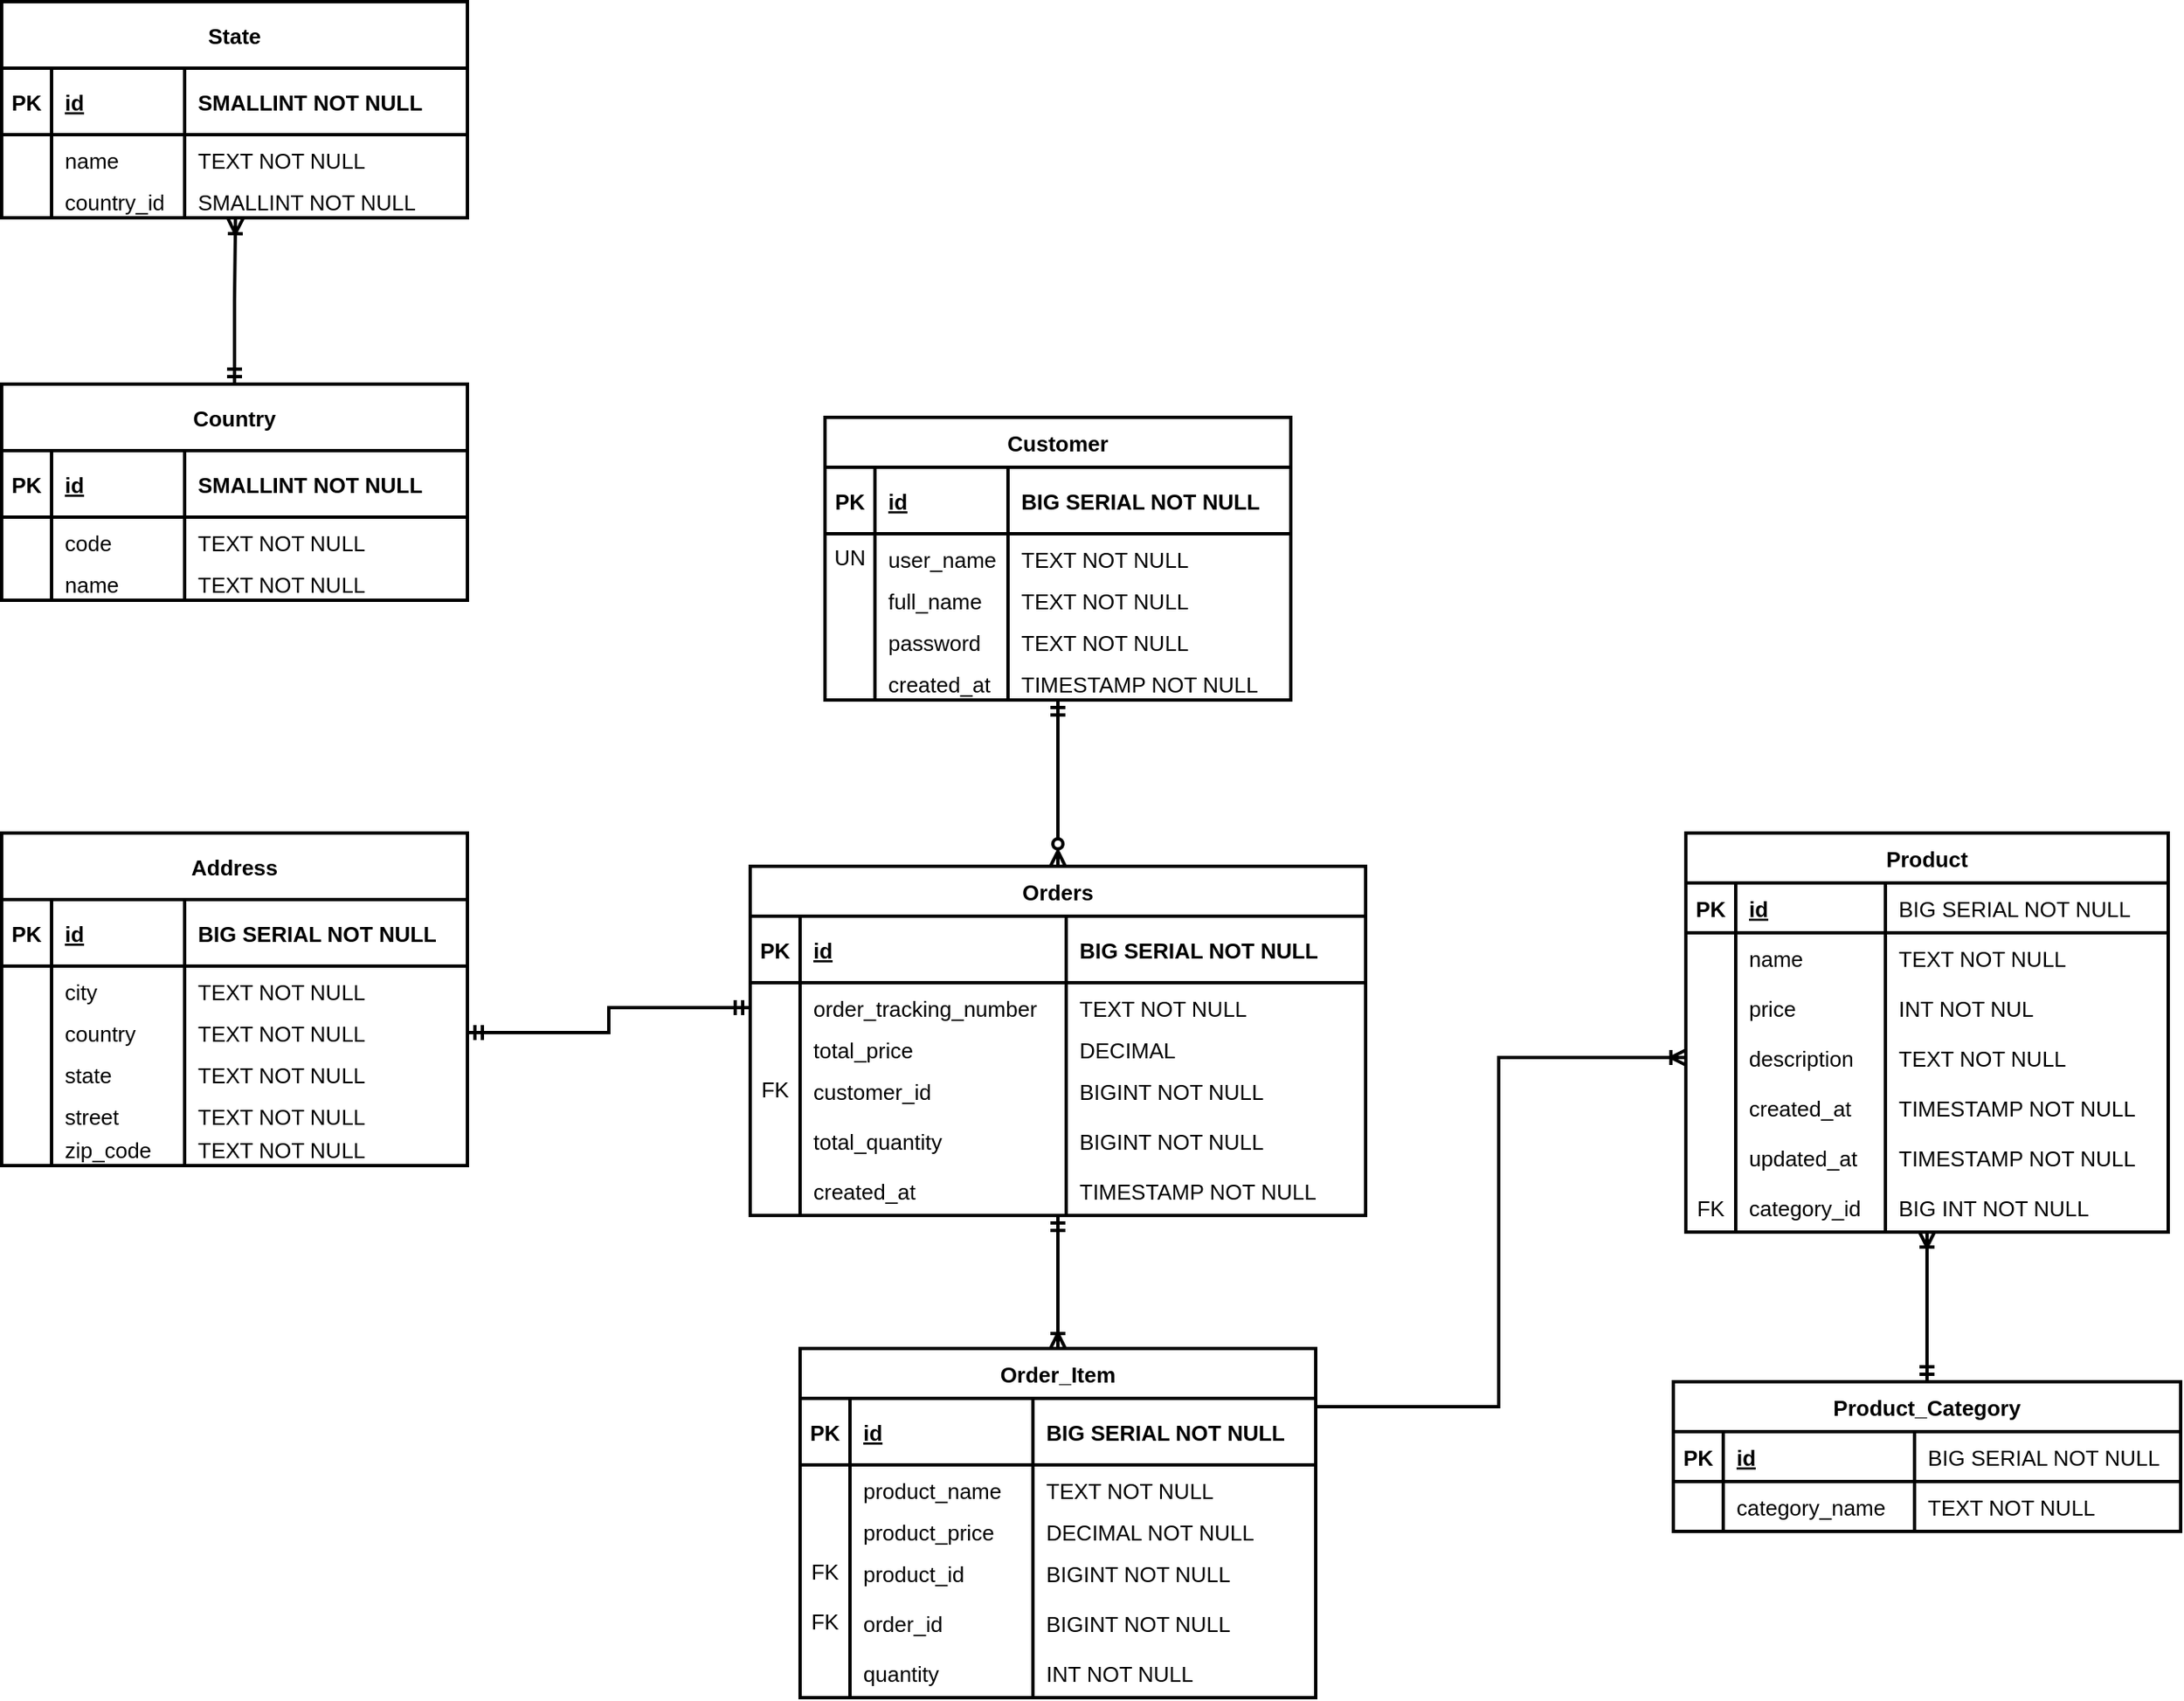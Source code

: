 <mxfile version="20.5.3" type="embed"><diagram id="R2lEEEUBdFMjLlhIrx00" name="Page-1"><mxGraphModel dx="1217" dy="870" grid="1" gridSize="10" guides="1" tooltips="1" connect="1" arrows="1" fold="1" page="0" pageScale="1" pageWidth="850" pageHeight="1100" math="0" shadow="0" extFonts="Permanent Marker^https://fonts.googleapis.com/css?family=Permanent+Marker"><root><mxCell id="0"/><mxCell id="1" parent="0"/><mxCell id="B2K_DiUD_IXNH7CX3Efj-12" style="edgeStyle=orthogonalEdgeStyle;rounded=0;orthogonalLoop=1;jettySize=auto;html=1;entryX=0.5;entryY=0;entryDx=0;entryDy=0;strokeWidth=2;fontSize=13;startArrow=ERoneToMany;startFill=0;endArrow=ERmandOne;endFill=0;" parent="1" source="C-vyLk0tnHw3VtMMgP7b-2" target="C-vyLk0tnHw3VtMMgP7b-13" edge="1"><mxGeometry relative="1" as="geometry"/></mxCell><mxCell id="C-vyLk0tnHw3VtMMgP7b-2" value="Product" style="shape=table;startSize=30;container=1;collapsible=1;childLayout=tableLayout;fixedRows=1;rowLines=0;fontStyle=1;align=center;resizeLast=1;strokeWidth=2;fontSize=13;" parent="1" vertex="1"><mxGeometry x="362.5" y="280" width="290" height="240" as="geometry"/></mxCell><mxCell id="C-vyLk0tnHw3VtMMgP7b-3" value="" style="shape=partialRectangle;collapsible=0;dropTarget=0;pointerEvents=0;fillColor=none;points=[[0,0.5],[1,0.5]];portConstraint=eastwest;top=0;left=0;right=0;bottom=1;strokeWidth=2;fontSize=13;" parent="C-vyLk0tnHw3VtMMgP7b-2" vertex="1"><mxGeometry y="30" width="290" height="30" as="geometry"/></mxCell><mxCell id="C-vyLk0tnHw3VtMMgP7b-4" value="PK" style="shape=partialRectangle;overflow=hidden;connectable=0;fillColor=none;top=0;left=0;bottom=0;right=0;fontStyle=1;strokeWidth=2;fontSize=13;" parent="C-vyLk0tnHw3VtMMgP7b-3" vertex="1"><mxGeometry width="30" height="30" as="geometry"><mxRectangle width="30" height="30" as="alternateBounds"/></mxGeometry></mxCell><mxCell id="C-vyLk0tnHw3VtMMgP7b-5" value="id" style="shape=partialRectangle;overflow=hidden;connectable=0;fillColor=none;top=0;left=0;bottom=0;right=0;align=left;spacingLeft=6;fontStyle=5;strokeWidth=2;fontSize=13;" parent="C-vyLk0tnHw3VtMMgP7b-3" vertex="1"><mxGeometry x="30" width="90" height="30" as="geometry"><mxRectangle width="90" height="30" as="alternateBounds"/></mxGeometry></mxCell><mxCell id="_qmN48agiN7q7MSuu_BF-8" value="BIG SERIAL NOT NULL" style="shape=partialRectangle;overflow=hidden;connectable=0;fillColor=none;top=0;left=0;bottom=0;right=0;align=left;spacingLeft=6;fontStyle=0;strokeWidth=2;fontSize=13;" parent="C-vyLk0tnHw3VtMMgP7b-3" vertex="1"><mxGeometry x="120" width="170" height="30" as="geometry"><mxRectangle width="170" height="30" as="alternateBounds"/></mxGeometry></mxCell><mxCell id="C-vyLk0tnHw3VtMMgP7b-6" value="" style="shape=partialRectangle;collapsible=0;dropTarget=0;pointerEvents=0;fillColor=none;points=[[0,0.5],[1,0.5]];portConstraint=eastwest;top=0;left=0;right=0;bottom=0;strokeWidth=2;fontSize=13;" parent="C-vyLk0tnHw3VtMMgP7b-2" vertex="1"><mxGeometry y="60" width="290" height="30" as="geometry"/></mxCell><mxCell id="C-vyLk0tnHw3VtMMgP7b-7" value="" style="shape=partialRectangle;overflow=hidden;connectable=0;fillColor=none;top=0;left=0;bottom=0;right=0;strokeWidth=2;fontSize=13;" parent="C-vyLk0tnHw3VtMMgP7b-6" vertex="1"><mxGeometry width="30" height="30" as="geometry"><mxRectangle width="30" height="30" as="alternateBounds"/></mxGeometry></mxCell><mxCell id="C-vyLk0tnHw3VtMMgP7b-8" value="name" style="shape=partialRectangle;overflow=hidden;connectable=0;fillColor=none;top=0;left=0;bottom=0;right=0;align=left;spacingLeft=6;strokeWidth=2;fontSize=13;" parent="C-vyLk0tnHw3VtMMgP7b-6" vertex="1"><mxGeometry x="30" width="90" height="30" as="geometry"><mxRectangle width="90" height="30" as="alternateBounds"/></mxGeometry></mxCell><mxCell id="_qmN48agiN7q7MSuu_BF-9" value="TEXT NOT NULL" style="shape=partialRectangle;overflow=hidden;connectable=0;fillColor=none;top=0;left=0;bottom=0;right=0;align=left;spacingLeft=6;strokeWidth=2;fontSize=13;" parent="C-vyLk0tnHw3VtMMgP7b-6" vertex="1"><mxGeometry x="120" width="170" height="30" as="geometry"><mxRectangle width="170" height="30" as="alternateBounds"/></mxGeometry></mxCell><mxCell id="C-vyLk0tnHw3VtMMgP7b-9" value="" style="shape=partialRectangle;collapsible=0;dropTarget=0;pointerEvents=0;fillColor=none;points=[[0,0.5],[1,0.5]];portConstraint=eastwest;top=0;left=0;right=0;bottom=0;strokeWidth=2;fontSize=13;" parent="C-vyLk0tnHw3VtMMgP7b-2" vertex="1"><mxGeometry y="90" width="290" height="30" as="geometry"/></mxCell><mxCell id="C-vyLk0tnHw3VtMMgP7b-10" value="" style="shape=partialRectangle;overflow=hidden;connectable=0;fillColor=none;top=0;left=0;bottom=0;right=0;strokeWidth=2;fontSize=13;" parent="C-vyLk0tnHw3VtMMgP7b-9" vertex="1"><mxGeometry width="30" height="30" as="geometry"><mxRectangle width="30" height="30" as="alternateBounds"/></mxGeometry></mxCell><mxCell id="C-vyLk0tnHw3VtMMgP7b-11" value="price " style="shape=partialRectangle;overflow=hidden;connectable=0;fillColor=none;top=0;left=0;bottom=0;right=0;align=left;spacingLeft=6;strokeWidth=2;fontSize=13;" parent="C-vyLk0tnHw3VtMMgP7b-9" vertex="1"><mxGeometry x="30" width="90" height="30" as="geometry"><mxRectangle width="90" height="30" as="alternateBounds"/></mxGeometry></mxCell><mxCell id="_qmN48agiN7q7MSuu_BF-10" value="INT NOT NUL" style="shape=partialRectangle;overflow=hidden;connectable=0;fillColor=none;top=0;left=0;bottom=0;right=0;align=left;spacingLeft=6;strokeWidth=2;fontSize=13;" parent="C-vyLk0tnHw3VtMMgP7b-9" vertex="1"><mxGeometry x="120" width="170" height="30" as="geometry"><mxRectangle width="170" height="30" as="alternateBounds"/></mxGeometry></mxCell><mxCell id="_qmN48agiN7q7MSuu_BF-5" style="shape=partialRectangle;collapsible=0;dropTarget=0;pointerEvents=0;fillColor=none;points=[[0,0.5],[1,0.5]];portConstraint=eastwest;top=0;left=0;right=0;bottom=0;strokeWidth=2;fontSize=13;" parent="C-vyLk0tnHw3VtMMgP7b-2" vertex="1"><mxGeometry y="120" width="290" height="30" as="geometry"/></mxCell><mxCell id="_qmN48agiN7q7MSuu_BF-6" style="shape=partialRectangle;overflow=hidden;connectable=0;fillColor=none;top=0;left=0;bottom=0;right=0;strokeWidth=2;fontSize=13;" parent="_qmN48agiN7q7MSuu_BF-5" vertex="1"><mxGeometry width="30" height="30" as="geometry"><mxRectangle width="30" height="30" as="alternateBounds"/></mxGeometry></mxCell><mxCell id="_qmN48agiN7q7MSuu_BF-7" value="description" style="shape=partialRectangle;overflow=hidden;connectable=0;fillColor=none;top=0;left=0;bottom=0;right=0;align=left;spacingLeft=6;strokeWidth=2;fontSize=13;" parent="_qmN48agiN7q7MSuu_BF-5" vertex="1"><mxGeometry x="30" width="90" height="30" as="geometry"><mxRectangle width="90" height="30" as="alternateBounds"/></mxGeometry></mxCell><mxCell id="_qmN48agiN7q7MSuu_BF-11" value="TEXT NOT NULL" style="shape=partialRectangle;overflow=hidden;connectable=0;fillColor=none;top=0;left=0;bottom=0;right=0;align=left;spacingLeft=6;strokeWidth=2;fontSize=13;" parent="_qmN48agiN7q7MSuu_BF-5" vertex="1"><mxGeometry x="120" width="170" height="30" as="geometry"><mxRectangle width="170" height="30" as="alternateBounds"/></mxGeometry></mxCell><mxCell id="UyFNqlkeK4uvULBeV92R-1" style="shape=partialRectangle;collapsible=0;dropTarget=0;pointerEvents=0;fillColor=none;points=[[0,0.5],[1,0.5]];portConstraint=eastwest;top=0;left=0;right=0;bottom=0;strokeWidth=2;fontSize=13;" parent="C-vyLk0tnHw3VtMMgP7b-2" vertex="1"><mxGeometry y="150" width="290" height="30" as="geometry"/></mxCell><mxCell id="UyFNqlkeK4uvULBeV92R-2" style="shape=partialRectangle;overflow=hidden;connectable=0;fillColor=none;top=0;left=0;bottom=0;right=0;strokeWidth=2;fontSize=13;" parent="UyFNqlkeK4uvULBeV92R-1" vertex="1"><mxGeometry width="30" height="30" as="geometry"><mxRectangle width="30" height="30" as="alternateBounds"/></mxGeometry></mxCell><mxCell id="UyFNqlkeK4uvULBeV92R-3" value="created_at" style="shape=partialRectangle;overflow=hidden;connectable=0;fillColor=none;top=0;left=0;bottom=0;right=0;align=left;spacingLeft=6;strokeWidth=2;fontSize=13;" parent="UyFNqlkeK4uvULBeV92R-1" vertex="1"><mxGeometry x="30" width="90" height="30" as="geometry"><mxRectangle width="90" height="30" as="alternateBounds"/></mxGeometry></mxCell><mxCell id="UyFNqlkeK4uvULBeV92R-4" value="TIMESTAMP NOT NULL" style="shape=partialRectangle;overflow=hidden;connectable=0;fillColor=none;top=0;left=0;bottom=0;right=0;align=left;spacingLeft=6;strokeWidth=2;fontSize=13;" parent="UyFNqlkeK4uvULBeV92R-1" vertex="1"><mxGeometry x="120" width="170" height="30" as="geometry"><mxRectangle width="170" height="30" as="alternateBounds"/></mxGeometry></mxCell><mxCell id="UyFNqlkeK4uvULBeV92R-5" style="shape=partialRectangle;collapsible=0;dropTarget=0;pointerEvents=0;fillColor=none;points=[[0,0.5],[1,0.5]];portConstraint=eastwest;top=0;left=0;right=0;bottom=0;strokeWidth=2;fontSize=13;" parent="C-vyLk0tnHw3VtMMgP7b-2" vertex="1"><mxGeometry y="180" width="290" height="30" as="geometry"/></mxCell><mxCell id="UyFNqlkeK4uvULBeV92R-6" style="shape=partialRectangle;overflow=hidden;connectable=0;fillColor=none;top=0;left=0;bottom=0;right=0;strokeWidth=2;fontSize=13;" parent="UyFNqlkeK4uvULBeV92R-5" vertex="1"><mxGeometry width="30" height="30" as="geometry"><mxRectangle width="30" height="30" as="alternateBounds"/></mxGeometry></mxCell><mxCell id="UyFNqlkeK4uvULBeV92R-7" value="updated_at" style="shape=partialRectangle;overflow=hidden;connectable=0;fillColor=none;top=0;left=0;bottom=0;right=0;align=left;spacingLeft=6;strokeWidth=2;fontSize=13;" parent="UyFNqlkeK4uvULBeV92R-5" vertex="1"><mxGeometry x="30" width="90" height="30" as="geometry"><mxRectangle width="90" height="30" as="alternateBounds"/></mxGeometry></mxCell><mxCell id="UyFNqlkeK4uvULBeV92R-8" value="TIMESTAMP NOT NULL" style="shape=partialRectangle;overflow=hidden;connectable=0;fillColor=none;top=0;left=0;bottom=0;right=0;align=left;spacingLeft=6;strokeWidth=2;fontSize=13;" parent="UyFNqlkeK4uvULBeV92R-5" vertex="1"><mxGeometry x="120" width="170" height="30" as="geometry"><mxRectangle width="170" height="30" as="alternateBounds"/></mxGeometry></mxCell><mxCell id="UyFNqlkeK4uvULBeV92R-9" style="shape=partialRectangle;collapsible=0;dropTarget=0;pointerEvents=0;fillColor=none;points=[[0,0.5],[1,0.5]];portConstraint=eastwest;top=0;left=0;right=0;bottom=0;strokeWidth=2;fontSize=13;" parent="C-vyLk0tnHw3VtMMgP7b-2" vertex="1"><mxGeometry y="210" width="290" height="30" as="geometry"/></mxCell><mxCell id="UyFNqlkeK4uvULBeV92R-10" value="FK" style="shape=partialRectangle;overflow=hidden;connectable=0;fillColor=none;top=0;left=0;bottom=0;right=0;strokeWidth=2;fontSize=13;" parent="UyFNqlkeK4uvULBeV92R-9" vertex="1"><mxGeometry width="30" height="30" as="geometry"><mxRectangle width="30" height="30" as="alternateBounds"/></mxGeometry></mxCell><mxCell id="UyFNqlkeK4uvULBeV92R-11" value="category_id" style="shape=partialRectangle;overflow=hidden;connectable=0;fillColor=none;top=0;left=0;bottom=0;right=0;align=left;spacingLeft=6;strokeWidth=2;fontSize=13;" parent="UyFNqlkeK4uvULBeV92R-9" vertex="1"><mxGeometry x="30" width="90" height="30" as="geometry"><mxRectangle width="90" height="30" as="alternateBounds"/></mxGeometry></mxCell><mxCell id="UyFNqlkeK4uvULBeV92R-12" value="BIG INT NOT NULL" style="shape=partialRectangle;overflow=hidden;connectable=0;fillColor=none;top=0;left=0;bottom=0;right=0;align=left;spacingLeft=6;strokeWidth=2;fontSize=13;" parent="UyFNqlkeK4uvULBeV92R-9" vertex="1"><mxGeometry x="120" width="170" height="30" as="geometry"><mxRectangle width="170" height="30" as="alternateBounds"/></mxGeometry></mxCell><mxCell id="C-vyLk0tnHw3VtMMgP7b-13" value="Product_Category" style="shape=table;startSize=30;container=1;collapsible=1;childLayout=tableLayout;fixedRows=1;rowLines=0;fontStyle=1;align=center;resizeLast=1;strokeWidth=2;fontSize=13;" parent="1" vertex="1"><mxGeometry x="355" y="610" width="305" height="90" as="geometry"/></mxCell><mxCell id="C-vyLk0tnHw3VtMMgP7b-14" value="" style="shape=partialRectangle;collapsible=0;dropTarget=0;pointerEvents=0;fillColor=none;points=[[0,0.5],[1,0.5]];portConstraint=eastwest;top=0;left=0;right=0;bottom=1;strokeWidth=2;fontSize=13;" parent="C-vyLk0tnHw3VtMMgP7b-13" vertex="1"><mxGeometry y="30" width="305" height="30" as="geometry"/></mxCell><mxCell id="C-vyLk0tnHw3VtMMgP7b-15" value="PK" style="shape=partialRectangle;overflow=hidden;connectable=0;fillColor=none;top=0;left=0;bottom=0;right=0;fontStyle=1;strokeWidth=2;fontSize=13;" parent="C-vyLk0tnHw3VtMMgP7b-14" vertex="1"><mxGeometry width="30" height="30" as="geometry"><mxRectangle width="30" height="30" as="alternateBounds"/></mxGeometry></mxCell><mxCell id="C-vyLk0tnHw3VtMMgP7b-16" value="id" style="shape=partialRectangle;overflow=hidden;connectable=0;fillColor=none;top=0;left=0;bottom=0;right=0;align=left;spacingLeft=6;fontStyle=5;strokeWidth=2;fontSize=13;" parent="C-vyLk0tnHw3VtMMgP7b-14" vertex="1"><mxGeometry x="30" width="115" height="30" as="geometry"><mxRectangle width="115" height="30" as="alternateBounds"/></mxGeometry></mxCell><mxCell id="81FpT_z5o81s3ywpVhld-1" value="BIG SERIAL NOT NULL" style="shape=partialRectangle;overflow=hidden;connectable=0;fillColor=none;top=0;left=0;bottom=0;right=0;align=left;spacingLeft=6;fontStyle=0;strokeWidth=2;fontSize=13;" parent="C-vyLk0tnHw3VtMMgP7b-14" vertex="1"><mxGeometry x="145" width="160" height="30" as="geometry"><mxRectangle width="160" height="30" as="alternateBounds"/></mxGeometry></mxCell><mxCell id="C-vyLk0tnHw3VtMMgP7b-17" value="" style="shape=partialRectangle;collapsible=0;dropTarget=0;pointerEvents=0;fillColor=none;points=[[0,0.5],[1,0.5]];portConstraint=eastwest;top=0;left=0;right=0;bottom=0;strokeWidth=2;fontSize=13;" parent="C-vyLk0tnHw3VtMMgP7b-13" vertex="1"><mxGeometry y="60" width="305" height="30" as="geometry"/></mxCell><mxCell id="C-vyLk0tnHw3VtMMgP7b-18" value="" style="shape=partialRectangle;overflow=hidden;connectable=0;fillColor=none;top=0;left=0;bottom=0;right=0;strokeWidth=2;fontSize=13;" parent="C-vyLk0tnHw3VtMMgP7b-17" vertex="1"><mxGeometry width="30" height="30" as="geometry"><mxRectangle width="30" height="30" as="alternateBounds"/></mxGeometry></mxCell><mxCell id="C-vyLk0tnHw3VtMMgP7b-19" value="category_name" style="shape=partialRectangle;overflow=hidden;connectable=0;fillColor=none;top=0;left=0;bottom=0;right=0;align=left;spacingLeft=6;strokeWidth=2;fontSize=13;" parent="C-vyLk0tnHw3VtMMgP7b-17" vertex="1"><mxGeometry x="30" width="115" height="30" as="geometry"><mxRectangle width="115" height="30" as="alternateBounds"/></mxGeometry></mxCell><mxCell id="81FpT_z5o81s3ywpVhld-2" value="TEXT NOT NULL" style="shape=partialRectangle;overflow=hidden;connectable=0;fillColor=none;top=0;left=0;bottom=0;right=0;align=left;spacingLeft=6;strokeWidth=2;fontSize=13;" parent="C-vyLk0tnHw3VtMMgP7b-17" vertex="1"><mxGeometry x="145" width="160" height="30" as="geometry"><mxRectangle width="160" height="30" as="alternateBounds"/></mxGeometry></mxCell><mxCell id="e4y07ZTummI6uixQoZiz-23" style="edgeStyle=orthogonalEdgeStyle;rounded=0;orthogonalLoop=1;jettySize=auto;html=1;endArrow=ERzeroToMany;endFill=0;startArrow=ERmandOne;startFill=0;strokeWidth=2;" parent="1" source="C-vyLk0tnHw3VtMMgP7b-23" target="e4y07ZTummI6uixQoZiz-1" edge="1"><mxGeometry relative="1" as="geometry"/></mxCell><mxCell id="C-vyLk0tnHw3VtMMgP7b-23" value="Customer" style="shape=table;startSize=30;container=1;collapsible=1;childLayout=tableLayout;fixedRows=1;rowLines=0;fontStyle=1;align=center;resizeLast=1;strokeWidth=2;fontSize=13;" parent="1" vertex="1"><mxGeometry x="-155" y="30" width="280" height="170" as="geometry"/></mxCell><mxCell id="C-vyLk0tnHw3VtMMgP7b-24" value="" style="shape=partialRectangle;collapsible=0;dropTarget=0;pointerEvents=0;fillColor=none;points=[[0,0.5],[1,0.5]];portConstraint=eastwest;top=0;left=0;right=0;bottom=1;strokeWidth=2;fontSize=13;" parent="C-vyLk0tnHw3VtMMgP7b-23" vertex="1"><mxGeometry y="30" width="280" height="40" as="geometry"/></mxCell><mxCell id="C-vyLk0tnHw3VtMMgP7b-25" value="PK" style="shape=partialRectangle;overflow=hidden;connectable=0;fillColor=none;top=0;left=0;bottom=0;right=0;fontStyle=1;strokeWidth=2;fontSize=13;" parent="C-vyLk0tnHw3VtMMgP7b-24" vertex="1"><mxGeometry width="30" height="40" as="geometry"><mxRectangle width="30" height="40" as="alternateBounds"/></mxGeometry></mxCell><mxCell id="C-vyLk0tnHw3VtMMgP7b-26" value="id" style="shape=partialRectangle;overflow=hidden;connectable=0;fillColor=none;top=0;left=0;bottom=0;right=0;align=left;spacingLeft=6;fontStyle=5;strokeWidth=2;fontSize=13;" parent="C-vyLk0tnHw3VtMMgP7b-24" vertex="1"><mxGeometry x="30" width="80" height="40" as="geometry"><mxRectangle width="80" height="40" as="alternateBounds"/></mxGeometry></mxCell><mxCell id="_qmN48agiN7q7MSuu_BF-15" value="BIG SERIAL NOT NULL" style="shape=partialRectangle;overflow=hidden;connectable=0;fillColor=none;top=0;left=0;bottom=0;right=0;align=left;spacingLeft=6;fontStyle=1;strokeWidth=2;fontSize=13;" parent="C-vyLk0tnHw3VtMMgP7b-24" vertex="1"><mxGeometry x="110" width="170" height="40" as="geometry"><mxRectangle width="170" height="40" as="alternateBounds"/></mxGeometry></mxCell><mxCell id="C-vyLk0tnHw3VtMMgP7b-27" value="" style="shape=partialRectangle;collapsible=0;dropTarget=0;pointerEvents=0;fillColor=none;points=[[0,0.5],[1,0.5]];portConstraint=eastwest;top=0;left=0;right=0;bottom=0;strokeWidth=2;fontSize=13;" parent="C-vyLk0tnHw3VtMMgP7b-23" vertex="1"><mxGeometry y="70" width="280" height="30" as="geometry"/></mxCell><mxCell id="C-vyLk0tnHw3VtMMgP7b-28" value="UN" style="shape=partialRectangle;overflow=hidden;connectable=0;fillColor=none;top=0;left=0;bottom=0;right=0;strokeWidth=2;fontSize=13;align=center;verticalAlign=top;" parent="C-vyLk0tnHw3VtMMgP7b-27" vertex="1"><mxGeometry width="30" height="30" as="geometry"><mxRectangle width="30" height="30" as="alternateBounds"/></mxGeometry></mxCell><mxCell id="C-vyLk0tnHw3VtMMgP7b-29" value="user_name" style="shape=partialRectangle;overflow=hidden;connectable=0;fillColor=none;top=0;left=0;bottom=0;right=0;align=left;spacingLeft=6;strokeWidth=2;fontSize=13;" parent="C-vyLk0tnHw3VtMMgP7b-27" vertex="1"><mxGeometry x="30" width="80" height="30" as="geometry"><mxRectangle width="80" height="30" as="alternateBounds"/></mxGeometry></mxCell><mxCell id="_qmN48agiN7q7MSuu_BF-16" value="TEXT NOT NULL" style="shape=partialRectangle;overflow=hidden;connectable=0;fillColor=none;top=0;left=0;bottom=0;right=0;align=left;spacingLeft=6;strokeWidth=2;fontSize=13;" parent="C-vyLk0tnHw3VtMMgP7b-27" vertex="1"><mxGeometry x="110" width="170" height="30" as="geometry"><mxRectangle width="170" height="30" as="alternateBounds"/></mxGeometry></mxCell><mxCell id="_qmN48agiN7q7MSuu_BF-17" style="shape=partialRectangle;collapsible=0;dropTarget=0;pointerEvents=0;fillColor=none;points=[[0,0.5],[1,0.5]];portConstraint=eastwest;top=0;left=0;right=0;bottom=0;strokeWidth=2;fontSize=13;" parent="C-vyLk0tnHw3VtMMgP7b-23" vertex="1"><mxGeometry y="100" width="280" height="20" as="geometry"/></mxCell><mxCell id="_qmN48agiN7q7MSuu_BF-18" style="shape=partialRectangle;overflow=hidden;connectable=0;fillColor=none;top=0;left=0;bottom=0;right=0;strokeWidth=2;fontSize=13;align=center;verticalAlign=top;" parent="_qmN48agiN7q7MSuu_BF-17" vertex="1"><mxGeometry width="30" height="20" as="geometry"><mxRectangle width="30" height="20" as="alternateBounds"/></mxGeometry></mxCell><mxCell id="_qmN48agiN7q7MSuu_BF-19" value="full_name" style="shape=partialRectangle;overflow=hidden;connectable=0;fillColor=none;top=0;left=0;bottom=0;right=0;align=left;spacingLeft=6;strokeWidth=2;fontSize=13;" parent="_qmN48agiN7q7MSuu_BF-17" vertex="1"><mxGeometry x="30" width="80" height="20" as="geometry"><mxRectangle width="80" height="20" as="alternateBounds"/></mxGeometry></mxCell><mxCell id="_qmN48agiN7q7MSuu_BF-20" value="TEXT NOT NULL" style="shape=partialRectangle;overflow=hidden;connectable=0;fillColor=none;top=0;left=0;bottom=0;right=0;align=left;spacingLeft=6;strokeWidth=2;fontSize=13;" parent="_qmN48agiN7q7MSuu_BF-17" vertex="1"><mxGeometry x="110" width="170" height="20" as="geometry"><mxRectangle width="170" height="20" as="alternateBounds"/></mxGeometry></mxCell><mxCell id="_qmN48agiN7q7MSuu_BF-21" style="shape=partialRectangle;collapsible=0;dropTarget=0;pointerEvents=0;fillColor=none;points=[[0,0.5],[1,0.5]];portConstraint=eastwest;top=0;left=0;right=0;bottom=0;strokeWidth=2;fontSize=13;" parent="C-vyLk0tnHw3VtMMgP7b-23" vertex="1"><mxGeometry y="120" width="280" height="30" as="geometry"/></mxCell><mxCell id="_qmN48agiN7q7MSuu_BF-22" style="shape=partialRectangle;overflow=hidden;connectable=0;fillColor=none;top=0;left=0;bottom=0;right=0;strokeWidth=2;fontSize=13;align=center;verticalAlign=top;" parent="_qmN48agiN7q7MSuu_BF-21" vertex="1"><mxGeometry width="30" height="30" as="geometry"><mxRectangle width="30" height="30" as="alternateBounds"/></mxGeometry></mxCell><mxCell id="_qmN48agiN7q7MSuu_BF-23" value="password" style="shape=partialRectangle;overflow=hidden;connectable=0;fillColor=none;top=0;left=0;bottom=0;right=0;align=left;spacingLeft=6;strokeWidth=2;fontSize=13;" parent="_qmN48agiN7q7MSuu_BF-21" vertex="1"><mxGeometry x="30" width="80" height="30" as="geometry"><mxRectangle width="80" height="30" as="alternateBounds"/></mxGeometry></mxCell><mxCell id="_qmN48agiN7q7MSuu_BF-24" value="TEXT NOT NULL" style="shape=partialRectangle;overflow=hidden;connectable=0;fillColor=none;top=0;left=0;bottom=0;right=0;align=left;spacingLeft=6;strokeWidth=2;fontSize=13;" parent="_qmN48agiN7q7MSuu_BF-21" vertex="1"><mxGeometry x="110" width="170" height="30" as="geometry"><mxRectangle width="170" height="30" as="alternateBounds"/></mxGeometry></mxCell><mxCell id="_qmN48agiN7q7MSuu_BF-25" style="shape=partialRectangle;collapsible=0;dropTarget=0;pointerEvents=0;fillColor=none;points=[[0,0.5],[1,0.5]];portConstraint=eastwest;top=0;left=0;right=0;bottom=0;strokeWidth=2;fontSize=13;" parent="C-vyLk0tnHw3VtMMgP7b-23" vertex="1"><mxGeometry y="150" width="280" height="20" as="geometry"/></mxCell><mxCell id="_qmN48agiN7q7MSuu_BF-26" style="shape=partialRectangle;overflow=hidden;connectable=0;fillColor=none;top=0;left=0;bottom=0;right=0;strokeWidth=2;fontSize=13;align=center;verticalAlign=top;" parent="_qmN48agiN7q7MSuu_BF-25" vertex="1"><mxGeometry width="30" height="20" as="geometry"><mxRectangle width="30" height="20" as="alternateBounds"/></mxGeometry></mxCell><mxCell id="_qmN48agiN7q7MSuu_BF-27" value="created_at" style="shape=partialRectangle;overflow=hidden;connectable=0;fillColor=none;top=0;left=0;bottom=0;right=0;align=left;spacingLeft=6;strokeWidth=2;fontSize=13;" parent="_qmN48agiN7q7MSuu_BF-25" vertex="1"><mxGeometry x="30" width="80" height="20" as="geometry"><mxRectangle width="80" height="20" as="alternateBounds"/></mxGeometry></mxCell><mxCell id="_qmN48agiN7q7MSuu_BF-28" value="TIMESTAMP NOT NULL" style="shape=partialRectangle;overflow=hidden;connectable=0;fillColor=none;top=0;left=0;bottom=0;right=0;align=left;spacingLeft=6;strokeWidth=2;fontSize=13;" parent="_qmN48agiN7q7MSuu_BF-25" vertex="1"><mxGeometry x="110" width="170" height="20" as="geometry"><mxRectangle width="170" height="20" as="alternateBounds"/></mxGeometry></mxCell><mxCell id="e4y07ZTummI6uixQoZiz-49" value="" style="edgeStyle=orthogonalEdgeStyle;rounded=0;orthogonalLoop=1;jettySize=auto;html=1;startArrow=ERmandOne;startFill=0;endArrow=ERoneToMany;endFill=0;entryX=0.5;entryY=0;entryDx=0;entryDy=0;strokeWidth=2;" parent="1" source="e4y07ZTummI6uixQoZiz-1" target="e4y07ZTummI6uixQoZiz-24" edge="1"><mxGeometry relative="1" as="geometry"/></mxCell><mxCell id="e4y07ZTummI6uixQoZiz-1" value="Orders" style="shape=table;startSize=30;container=1;collapsible=1;childLayout=tableLayout;fixedRows=1;rowLines=0;fontStyle=1;align=center;resizeLast=1;strokeWidth=2;fontSize=13;" parent="1" vertex="1"><mxGeometry x="-200" y="300" width="370.0" height="210" as="geometry"/></mxCell><mxCell id="e4y07ZTummI6uixQoZiz-2" value="" style="shape=partialRectangle;collapsible=0;dropTarget=0;pointerEvents=0;fillColor=none;points=[[0,0.5],[1,0.5]];portConstraint=eastwest;top=0;left=0;right=0;bottom=1;strokeWidth=2;fontSize=13;" parent="e4y07ZTummI6uixQoZiz-1" vertex="1"><mxGeometry y="30" width="370.0" height="40" as="geometry"/></mxCell><mxCell id="e4y07ZTummI6uixQoZiz-3" value="PK" style="shape=partialRectangle;overflow=hidden;connectable=0;fillColor=none;top=0;left=0;bottom=0;right=0;fontStyle=1;strokeWidth=2;fontSize=13;" parent="e4y07ZTummI6uixQoZiz-2" vertex="1"><mxGeometry width="30" height="40" as="geometry"><mxRectangle width="30" height="40" as="alternateBounds"/></mxGeometry></mxCell><mxCell id="e4y07ZTummI6uixQoZiz-4" value="id" style="shape=partialRectangle;overflow=hidden;connectable=0;fillColor=none;top=0;left=0;bottom=0;right=0;align=left;spacingLeft=6;fontStyle=5;strokeWidth=2;fontSize=13;" parent="e4y07ZTummI6uixQoZiz-2" vertex="1"><mxGeometry x="30" width="160.0" height="40" as="geometry"><mxRectangle width="160.0" height="40" as="alternateBounds"/></mxGeometry></mxCell><mxCell id="e4y07ZTummI6uixQoZiz-5" value="BIG SERIAL NOT NULL" style="shape=partialRectangle;overflow=hidden;connectable=0;fillColor=none;top=0;left=0;bottom=0;right=0;align=left;spacingLeft=6;fontStyle=1;strokeWidth=2;fontSize=13;" parent="e4y07ZTummI6uixQoZiz-2" vertex="1"><mxGeometry x="190.0" width="180" height="40" as="geometry"><mxRectangle width="180" height="40" as="alternateBounds"/></mxGeometry></mxCell><mxCell id="e4y07ZTummI6uixQoZiz-6" value="" style="shape=partialRectangle;collapsible=0;dropTarget=0;pointerEvents=0;fillColor=none;points=[[0,0.5],[1,0.5]];portConstraint=eastwest;top=0;left=0;right=0;bottom=0;strokeWidth=2;fontSize=13;" parent="e4y07ZTummI6uixQoZiz-1" vertex="1"><mxGeometry y="70" width="370.0" height="30" as="geometry"/></mxCell><mxCell id="e4y07ZTummI6uixQoZiz-7" value="" style="shape=partialRectangle;overflow=hidden;connectable=0;fillColor=none;top=0;left=0;bottom=0;right=0;strokeWidth=2;fontSize=13;align=center;verticalAlign=top;" parent="e4y07ZTummI6uixQoZiz-6" vertex="1"><mxGeometry width="30" height="30" as="geometry"><mxRectangle width="30" height="30" as="alternateBounds"/></mxGeometry></mxCell><mxCell id="e4y07ZTummI6uixQoZiz-8" value="order_tracking_number" style="shape=partialRectangle;overflow=hidden;connectable=0;fillColor=none;top=0;left=0;bottom=0;right=0;align=left;spacingLeft=6;strokeWidth=2;fontSize=13;" parent="e4y07ZTummI6uixQoZiz-6" vertex="1"><mxGeometry x="30" width="160.0" height="30" as="geometry"><mxRectangle width="160.0" height="30" as="alternateBounds"/></mxGeometry></mxCell><mxCell id="e4y07ZTummI6uixQoZiz-9" value="TEXT NOT NULL" style="shape=partialRectangle;overflow=hidden;connectable=0;fillColor=none;top=0;left=0;bottom=0;right=0;align=left;spacingLeft=6;strokeWidth=2;fontSize=13;" parent="e4y07ZTummI6uixQoZiz-6" vertex="1"><mxGeometry x="190.0" width="180" height="30" as="geometry"><mxRectangle width="180" height="30" as="alternateBounds"/></mxGeometry></mxCell><mxCell id="e4y07ZTummI6uixQoZiz-10" style="shape=partialRectangle;collapsible=0;dropTarget=0;pointerEvents=0;fillColor=none;points=[[0,0.5],[1,0.5]];portConstraint=eastwest;top=0;left=0;right=0;bottom=0;strokeWidth=2;fontSize=13;" parent="e4y07ZTummI6uixQoZiz-1" vertex="1"><mxGeometry y="100" width="370.0" height="20" as="geometry"/></mxCell><mxCell id="e4y07ZTummI6uixQoZiz-11" style="shape=partialRectangle;overflow=hidden;connectable=0;fillColor=none;top=0;left=0;bottom=0;right=0;strokeWidth=2;fontSize=13;align=center;verticalAlign=top;" parent="e4y07ZTummI6uixQoZiz-10" vertex="1"><mxGeometry width="30" height="20" as="geometry"><mxRectangle width="30" height="20" as="alternateBounds"/></mxGeometry></mxCell><mxCell id="e4y07ZTummI6uixQoZiz-12" value="total_price" style="shape=partialRectangle;overflow=hidden;connectable=0;fillColor=none;top=0;left=0;bottom=0;right=0;align=left;spacingLeft=6;strokeWidth=2;fontSize=13;" parent="e4y07ZTummI6uixQoZiz-10" vertex="1"><mxGeometry x="30" width="160.0" height="20" as="geometry"><mxRectangle width="160.0" height="20" as="alternateBounds"/></mxGeometry></mxCell><mxCell id="e4y07ZTummI6uixQoZiz-13" value="DECIMAL" style="shape=partialRectangle;overflow=hidden;connectable=0;fillColor=none;top=0;left=0;bottom=0;right=0;align=left;spacingLeft=6;strokeWidth=2;fontSize=13;" parent="e4y07ZTummI6uixQoZiz-10" vertex="1"><mxGeometry x="190.0" width="180" height="20" as="geometry"><mxRectangle width="180" height="20" as="alternateBounds"/></mxGeometry></mxCell><mxCell id="e4y07ZTummI6uixQoZiz-14" style="shape=partialRectangle;collapsible=0;dropTarget=0;pointerEvents=0;fillColor=none;points=[[0,0.5],[1,0.5]];portConstraint=eastwest;top=0;left=0;right=0;bottom=0;strokeWidth=2;fontSize=13;" parent="e4y07ZTummI6uixQoZiz-1" vertex="1"><mxGeometry y="120" width="370.0" height="30" as="geometry"/></mxCell><mxCell id="e4y07ZTummI6uixQoZiz-15" value="FK" style="shape=partialRectangle;overflow=hidden;connectable=0;fillColor=none;top=0;left=0;bottom=0;right=0;strokeWidth=2;fontSize=13;align=center;verticalAlign=top;" parent="e4y07ZTummI6uixQoZiz-14" vertex="1"><mxGeometry width="30" height="30" as="geometry"><mxRectangle width="30" height="30" as="alternateBounds"/></mxGeometry></mxCell><mxCell id="e4y07ZTummI6uixQoZiz-16" value="customer_id" style="shape=partialRectangle;overflow=hidden;connectable=0;fillColor=none;top=0;left=0;bottom=0;right=0;align=left;spacingLeft=6;strokeWidth=2;fontSize=13;" parent="e4y07ZTummI6uixQoZiz-14" vertex="1"><mxGeometry x="30" width="160.0" height="30" as="geometry"><mxRectangle width="160.0" height="30" as="alternateBounds"/></mxGeometry></mxCell><mxCell id="e4y07ZTummI6uixQoZiz-17" value="BIGINT NOT NULL" style="shape=partialRectangle;overflow=hidden;connectable=0;fillColor=none;top=0;left=0;bottom=0;right=0;align=left;spacingLeft=6;strokeWidth=2;fontSize=13;" parent="e4y07ZTummI6uixQoZiz-14" vertex="1"><mxGeometry x="190.0" width="180" height="30" as="geometry"><mxRectangle width="180" height="30" as="alternateBounds"/></mxGeometry></mxCell><mxCell id="30" style="shape=partialRectangle;collapsible=0;dropTarget=0;pointerEvents=0;fillColor=none;points=[[0,0.5],[1,0.5]];portConstraint=eastwest;top=0;left=0;right=0;bottom=0;strokeWidth=2;fontSize=13;" parent="e4y07ZTummI6uixQoZiz-1" vertex="1"><mxGeometry y="150" width="370.0" height="30" as="geometry"/></mxCell><mxCell id="31" style="shape=partialRectangle;overflow=hidden;connectable=0;fillColor=none;top=0;left=0;bottom=0;right=0;strokeWidth=2;fontSize=13;align=center;verticalAlign=top;" parent="30" vertex="1"><mxGeometry width="30" height="30" as="geometry"><mxRectangle width="30" height="30" as="alternateBounds"/></mxGeometry></mxCell><mxCell id="32" value="total_quantity" style="shape=partialRectangle;overflow=hidden;connectable=0;fillColor=none;top=0;left=0;bottom=0;right=0;align=left;spacingLeft=6;strokeWidth=2;fontSize=13;" parent="30" vertex="1"><mxGeometry x="30" width="160.0" height="30" as="geometry"><mxRectangle width="160.0" height="30" as="alternateBounds"/></mxGeometry></mxCell><mxCell id="33" value="BIGINT NOT NULL" style="shape=partialRectangle;overflow=hidden;connectable=0;fillColor=none;top=0;left=0;bottom=0;right=0;align=left;spacingLeft=6;strokeWidth=2;fontSize=13;" parent="30" vertex="1"><mxGeometry x="190.0" width="180" height="30" as="geometry"><mxRectangle width="180" height="30" as="alternateBounds"/></mxGeometry></mxCell><mxCell id="38" style="shape=partialRectangle;collapsible=0;dropTarget=0;pointerEvents=0;fillColor=none;points=[[0,0.5],[1,0.5]];portConstraint=eastwest;top=0;left=0;right=0;bottom=0;strokeWidth=2;fontSize=13;" parent="e4y07ZTummI6uixQoZiz-1" vertex="1"><mxGeometry y="180" width="370.0" height="30" as="geometry"/></mxCell><mxCell id="39" style="shape=partialRectangle;overflow=hidden;connectable=0;fillColor=none;top=0;left=0;bottom=0;right=0;strokeWidth=2;fontSize=13;align=center;verticalAlign=top;" parent="38" vertex="1"><mxGeometry width="30" height="30" as="geometry"><mxRectangle width="30" height="30" as="alternateBounds"/></mxGeometry></mxCell><mxCell id="40" value="created_at" style="shape=partialRectangle;overflow=hidden;connectable=0;fillColor=none;top=0;left=0;bottom=0;right=0;align=left;spacingLeft=6;strokeWidth=2;fontSize=13;" parent="38" vertex="1"><mxGeometry x="30" width="160.0" height="30" as="geometry"><mxRectangle width="160.0" height="30" as="alternateBounds"/></mxGeometry></mxCell><mxCell id="41" value="TIMESTAMP NOT NULL" style="shape=partialRectangle;overflow=hidden;connectable=0;fillColor=none;top=0;left=0;bottom=0;right=0;align=left;spacingLeft=6;strokeWidth=2;fontSize=13;" parent="38" vertex="1"><mxGeometry x="190.0" width="180" height="30" as="geometry"><mxRectangle width="180" height="30" as="alternateBounds"/></mxGeometry></mxCell><mxCell id="m5DX0oas21MvtNNB5xuf-5" style="edgeStyle=orthogonalEdgeStyle;rounded=0;orthogonalLoop=1;jettySize=auto;html=1;entryX=0;entryY=0.5;entryDx=0;entryDy=0;endArrow=ERoneToMany;endFill=0;strokeWidth=2;" parent="1" source="e4y07ZTummI6uixQoZiz-24" target="_qmN48agiN7q7MSuu_BF-5" edge="1"><mxGeometry relative="1" as="geometry"><Array as="points"><mxPoint x="250" y="625"/><mxPoint x="250" y="415"/></Array></mxGeometry></mxCell><mxCell id="e4y07ZTummI6uixQoZiz-24" value="Order_Item" style="shape=table;startSize=30;container=1;collapsible=1;childLayout=tableLayout;fixedRows=1;rowLines=0;fontStyle=1;align=center;resizeLast=1;strokeWidth=2;fontSize=13;" parent="1" vertex="1"><mxGeometry x="-170" y="590" width="310" height="210" as="geometry"/></mxCell><mxCell id="e4y07ZTummI6uixQoZiz-25" value="" style="shape=partialRectangle;collapsible=0;dropTarget=0;pointerEvents=0;fillColor=none;points=[[0,0.5],[1,0.5]];portConstraint=eastwest;top=0;left=0;right=0;bottom=1;strokeWidth=2;fontSize=13;" parent="e4y07ZTummI6uixQoZiz-24" vertex="1"><mxGeometry y="30" width="310" height="40" as="geometry"/></mxCell><mxCell id="e4y07ZTummI6uixQoZiz-26" value="PK" style="shape=partialRectangle;overflow=hidden;connectable=0;fillColor=none;top=0;left=0;bottom=0;right=0;fontStyle=1;strokeWidth=2;fontSize=13;" parent="e4y07ZTummI6uixQoZiz-25" vertex="1"><mxGeometry width="30" height="40" as="geometry"><mxRectangle width="30" height="40" as="alternateBounds"/></mxGeometry></mxCell><mxCell id="e4y07ZTummI6uixQoZiz-27" value="id" style="shape=partialRectangle;overflow=hidden;connectable=0;fillColor=none;top=0;left=0;bottom=0;right=0;align=left;spacingLeft=6;fontStyle=5;strokeWidth=2;fontSize=13;" parent="e4y07ZTummI6uixQoZiz-25" vertex="1"><mxGeometry x="30" width="110" height="40" as="geometry"><mxRectangle width="110" height="40" as="alternateBounds"/></mxGeometry></mxCell><mxCell id="e4y07ZTummI6uixQoZiz-28" value="BIG SERIAL NOT NULL" style="shape=partialRectangle;overflow=hidden;connectable=0;fillColor=none;top=0;left=0;bottom=0;right=0;align=left;spacingLeft=6;fontStyle=1;strokeWidth=2;fontSize=13;" parent="e4y07ZTummI6uixQoZiz-25" vertex="1"><mxGeometry x="140" width="170" height="40" as="geometry"><mxRectangle width="170" height="40" as="alternateBounds"/></mxGeometry></mxCell><mxCell id="e4y07ZTummI6uixQoZiz-29" value="" style="shape=partialRectangle;collapsible=0;dropTarget=0;pointerEvents=0;fillColor=none;points=[[0,0.5],[1,0.5]];portConstraint=eastwest;top=0;left=0;right=0;bottom=0;strokeWidth=2;fontSize=13;" parent="e4y07ZTummI6uixQoZiz-24" vertex="1"><mxGeometry y="70" width="310" height="30" as="geometry"/></mxCell><mxCell id="e4y07ZTummI6uixQoZiz-30" value="" style="shape=partialRectangle;overflow=hidden;connectable=0;fillColor=none;top=0;left=0;bottom=0;right=0;strokeWidth=2;fontSize=13;align=center;verticalAlign=top;" parent="e4y07ZTummI6uixQoZiz-29" vertex="1"><mxGeometry width="30" height="30" as="geometry"><mxRectangle width="30" height="30" as="alternateBounds"/></mxGeometry></mxCell><mxCell id="e4y07ZTummI6uixQoZiz-31" value="product_name" style="shape=partialRectangle;overflow=hidden;connectable=0;fillColor=none;top=0;left=0;bottom=0;right=0;align=left;spacingLeft=6;strokeWidth=2;fontSize=13;" parent="e4y07ZTummI6uixQoZiz-29" vertex="1"><mxGeometry x="30" width="110" height="30" as="geometry"><mxRectangle width="110" height="30" as="alternateBounds"/></mxGeometry></mxCell><mxCell id="e4y07ZTummI6uixQoZiz-32" value="TEXT NOT NULL" style="shape=partialRectangle;overflow=hidden;connectable=0;fillColor=none;top=0;left=0;bottom=0;right=0;align=left;spacingLeft=6;strokeWidth=2;fontSize=13;" parent="e4y07ZTummI6uixQoZiz-29" vertex="1"><mxGeometry x="140" width="170" height="30" as="geometry"><mxRectangle width="170" height="30" as="alternateBounds"/></mxGeometry></mxCell><mxCell id="e4y07ZTummI6uixQoZiz-33" style="shape=partialRectangle;collapsible=0;dropTarget=0;pointerEvents=0;fillColor=none;points=[[0,0.5],[1,0.5]];portConstraint=eastwest;top=0;left=0;right=0;bottom=0;strokeWidth=2;fontSize=13;" parent="e4y07ZTummI6uixQoZiz-24" vertex="1"><mxGeometry y="100" width="310" height="20" as="geometry"/></mxCell><mxCell id="e4y07ZTummI6uixQoZiz-34" style="shape=partialRectangle;overflow=hidden;connectable=0;fillColor=none;top=0;left=0;bottom=0;right=0;strokeWidth=2;fontSize=13;align=center;verticalAlign=top;" parent="e4y07ZTummI6uixQoZiz-33" vertex="1"><mxGeometry width="30" height="20" as="geometry"><mxRectangle width="30" height="20" as="alternateBounds"/></mxGeometry></mxCell><mxCell id="e4y07ZTummI6uixQoZiz-35" value="product_price" style="shape=partialRectangle;overflow=hidden;connectable=0;fillColor=none;top=0;left=0;bottom=0;right=0;align=left;spacingLeft=6;strokeWidth=2;fontSize=13;" parent="e4y07ZTummI6uixQoZiz-33" vertex="1"><mxGeometry x="30" width="110" height="20" as="geometry"><mxRectangle width="110" height="20" as="alternateBounds"/></mxGeometry></mxCell><mxCell id="e4y07ZTummI6uixQoZiz-36" value="DECIMAL NOT NULL" style="shape=partialRectangle;overflow=hidden;connectable=0;fillColor=none;top=0;left=0;bottom=0;right=0;align=left;spacingLeft=6;strokeWidth=2;fontSize=13;" parent="e4y07ZTummI6uixQoZiz-33" vertex="1"><mxGeometry x="140" width="170" height="20" as="geometry"><mxRectangle width="170" height="20" as="alternateBounds"/></mxGeometry></mxCell><mxCell id="e4y07ZTummI6uixQoZiz-37" style="shape=partialRectangle;collapsible=0;dropTarget=0;pointerEvents=0;fillColor=none;points=[[0,0.5],[1,0.5]];portConstraint=eastwest;top=0;left=0;right=0;bottom=0;strokeWidth=2;fontSize=13;" parent="e4y07ZTummI6uixQoZiz-24" vertex="1"><mxGeometry y="120" width="310" height="30" as="geometry"/></mxCell><mxCell id="e4y07ZTummI6uixQoZiz-38" value="FK" style="shape=partialRectangle;overflow=hidden;connectable=0;fillColor=none;top=0;left=0;bottom=0;right=0;strokeWidth=2;fontSize=13;align=center;verticalAlign=top;" parent="e4y07ZTummI6uixQoZiz-37" vertex="1"><mxGeometry width="30" height="30" as="geometry"><mxRectangle width="30" height="30" as="alternateBounds"/></mxGeometry></mxCell><mxCell id="e4y07ZTummI6uixQoZiz-39" value="product_id" style="shape=partialRectangle;overflow=hidden;connectable=0;fillColor=none;top=0;left=0;bottom=0;right=0;align=left;spacingLeft=6;strokeWidth=2;fontSize=13;" parent="e4y07ZTummI6uixQoZiz-37" vertex="1"><mxGeometry x="30" width="110" height="30" as="geometry"><mxRectangle width="110" height="30" as="alternateBounds"/></mxGeometry></mxCell><mxCell id="e4y07ZTummI6uixQoZiz-40" value="BIGINT NOT NULL" style="shape=partialRectangle;overflow=hidden;connectable=0;fillColor=none;top=0;left=0;bottom=0;right=0;align=left;spacingLeft=6;strokeWidth=2;fontSize=13;" parent="e4y07ZTummI6uixQoZiz-37" vertex="1"><mxGeometry x="140" width="170" height="30" as="geometry"><mxRectangle width="170" height="30" as="alternateBounds"/></mxGeometry></mxCell><mxCell id="e4y07ZTummI6uixQoZiz-41" style="shape=partialRectangle;collapsible=0;dropTarget=0;pointerEvents=0;fillColor=none;points=[[0,0.5],[1,0.5]];portConstraint=eastwest;top=0;left=0;right=0;bottom=0;strokeWidth=2;fontSize=13;" parent="e4y07ZTummI6uixQoZiz-24" vertex="1"><mxGeometry y="150" width="310" height="30" as="geometry"/></mxCell><mxCell id="e4y07ZTummI6uixQoZiz-42" value="FK" style="shape=partialRectangle;overflow=hidden;connectable=0;fillColor=none;top=0;left=0;bottom=0;right=0;strokeWidth=2;fontSize=13;align=center;verticalAlign=top;" parent="e4y07ZTummI6uixQoZiz-41" vertex="1"><mxGeometry width="30" height="30" as="geometry"><mxRectangle width="30" height="30" as="alternateBounds"/></mxGeometry></mxCell><mxCell id="e4y07ZTummI6uixQoZiz-43" value="order_id" style="shape=partialRectangle;overflow=hidden;connectable=0;fillColor=none;top=0;left=0;bottom=0;right=0;align=left;spacingLeft=6;strokeWidth=2;fontSize=13;" parent="e4y07ZTummI6uixQoZiz-41" vertex="1"><mxGeometry x="30" width="110" height="30" as="geometry"><mxRectangle width="110" height="30" as="alternateBounds"/></mxGeometry></mxCell><mxCell id="e4y07ZTummI6uixQoZiz-44" value="BIGINT NOT NULL" style="shape=partialRectangle;overflow=hidden;connectable=0;fillColor=none;top=0;left=0;bottom=0;right=0;align=left;spacingLeft=6;strokeWidth=2;fontSize=13;" parent="e4y07ZTummI6uixQoZiz-41" vertex="1"><mxGeometry x="140" width="170" height="30" as="geometry"><mxRectangle width="170" height="30" as="alternateBounds"/></mxGeometry></mxCell><mxCell id="e4y07ZTummI6uixQoZiz-45" style="shape=partialRectangle;collapsible=0;dropTarget=0;pointerEvents=0;fillColor=none;points=[[0,0.5],[1,0.5]];portConstraint=eastwest;top=0;left=0;right=0;bottom=0;strokeWidth=2;fontSize=13;" parent="e4y07ZTummI6uixQoZiz-24" vertex="1"><mxGeometry y="180" width="310" height="30" as="geometry"/></mxCell><mxCell id="e4y07ZTummI6uixQoZiz-46" style="shape=partialRectangle;overflow=hidden;connectable=0;fillColor=none;top=0;left=0;bottom=0;right=0;strokeWidth=2;fontSize=13;align=center;verticalAlign=top;" parent="e4y07ZTummI6uixQoZiz-45" vertex="1"><mxGeometry width="30" height="30" as="geometry"><mxRectangle width="30" height="30" as="alternateBounds"/></mxGeometry></mxCell><mxCell id="e4y07ZTummI6uixQoZiz-47" value="quantity" style="shape=partialRectangle;overflow=hidden;connectable=0;fillColor=none;top=0;left=0;bottom=0;right=0;align=left;spacingLeft=6;strokeWidth=2;fontSize=13;" parent="e4y07ZTummI6uixQoZiz-45" vertex="1"><mxGeometry x="30" width="110" height="30" as="geometry"><mxRectangle width="110" height="30" as="alternateBounds"/></mxGeometry></mxCell><mxCell id="e4y07ZTummI6uixQoZiz-48" value="INT NOT NULL" style="shape=partialRectangle;overflow=hidden;connectable=0;fillColor=none;top=0;left=0;bottom=0;right=0;align=left;spacingLeft=6;strokeWidth=2;fontSize=13;" parent="e4y07ZTummI6uixQoZiz-45" vertex="1"><mxGeometry x="140" width="170" height="30" as="geometry"><mxRectangle width="170" height="30" as="alternateBounds"/></mxGeometry></mxCell><mxCell id="2" value="Address" style="shape=table;startSize=40;container=1;collapsible=1;childLayout=tableLayout;fixedRows=1;rowLines=0;fontStyle=1;align=center;resizeLast=1;strokeWidth=2;fontSize=13;" parent="1" vertex="1"><mxGeometry x="-650" y="280" width="280" height="200" as="geometry"/></mxCell><mxCell id="3" value="" style="shape=partialRectangle;collapsible=0;dropTarget=0;pointerEvents=0;fillColor=none;points=[[0,0.5],[1,0.5]];portConstraint=eastwest;top=0;left=0;right=0;bottom=1;strokeWidth=2;fontSize=13;" parent="2" vertex="1"><mxGeometry y="40" width="280" height="40" as="geometry"/></mxCell><mxCell id="4" value="PK" style="shape=partialRectangle;overflow=hidden;connectable=0;fillColor=none;top=0;left=0;bottom=0;right=0;fontStyle=1;strokeWidth=2;fontSize=13;" parent="3" vertex="1"><mxGeometry width="30" height="40" as="geometry"><mxRectangle width="30" height="40" as="alternateBounds"/></mxGeometry></mxCell><mxCell id="5" value="id" style="shape=partialRectangle;overflow=hidden;connectable=0;fillColor=none;top=0;left=0;bottom=0;right=0;align=left;spacingLeft=6;fontStyle=5;strokeWidth=2;fontSize=13;" parent="3" vertex="1"><mxGeometry x="30" width="80" height="40" as="geometry"><mxRectangle width="80" height="40" as="alternateBounds"/></mxGeometry></mxCell><mxCell id="6" value="BIG SERIAL NOT NULL" style="shape=partialRectangle;overflow=hidden;connectable=0;fillColor=none;top=0;left=0;bottom=0;right=0;align=left;spacingLeft=6;fontStyle=1;strokeWidth=2;fontSize=13;" parent="3" vertex="1"><mxGeometry x="110" width="170" height="40" as="geometry"><mxRectangle width="170" height="40" as="alternateBounds"/></mxGeometry></mxCell><mxCell id="7" value="" style="shape=partialRectangle;collapsible=0;dropTarget=0;pointerEvents=0;fillColor=none;points=[[0,0.5],[1,0.5]];portConstraint=eastwest;top=0;left=0;right=0;bottom=0;strokeWidth=2;fontSize=13;" parent="2" vertex="1"><mxGeometry y="80" width="280" height="30" as="geometry"/></mxCell><mxCell id="8" value="" style="shape=partialRectangle;overflow=hidden;connectable=0;fillColor=none;top=0;left=0;bottom=0;right=0;strokeWidth=2;fontSize=13;align=center;verticalAlign=top;" parent="7" vertex="1"><mxGeometry width="30" height="30" as="geometry"><mxRectangle width="30" height="30" as="alternateBounds"/></mxGeometry></mxCell><mxCell id="9" value="city" style="shape=partialRectangle;overflow=hidden;connectable=0;fillColor=none;top=0;left=0;bottom=0;right=0;align=left;spacingLeft=6;strokeWidth=2;fontSize=13;" parent="7" vertex="1"><mxGeometry x="30" width="80" height="30" as="geometry"><mxRectangle width="80" height="30" as="alternateBounds"/></mxGeometry></mxCell><mxCell id="10" value="TEXT NOT NULL" style="shape=partialRectangle;overflow=hidden;connectable=0;fillColor=none;top=0;left=0;bottom=0;right=0;align=left;spacingLeft=6;strokeWidth=2;fontSize=13;" parent="7" vertex="1"><mxGeometry x="110" width="170" height="30" as="geometry"><mxRectangle width="170" height="30" as="alternateBounds"/></mxGeometry></mxCell><mxCell id="11" style="shape=partialRectangle;collapsible=0;dropTarget=0;pointerEvents=0;fillColor=none;points=[[0,0.5],[1,0.5]];portConstraint=eastwest;top=0;left=0;right=0;bottom=0;strokeWidth=2;fontSize=13;" parent="2" vertex="1"><mxGeometry y="110" width="280" height="20" as="geometry"/></mxCell><mxCell id="12" style="shape=partialRectangle;overflow=hidden;connectable=0;fillColor=none;top=0;left=0;bottom=0;right=0;strokeWidth=2;fontSize=13;align=center;verticalAlign=top;" parent="11" vertex="1"><mxGeometry width="30" height="20" as="geometry"><mxRectangle width="30" height="20" as="alternateBounds"/></mxGeometry></mxCell><mxCell id="13" value="country" style="shape=partialRectangle;overflow=hidden;connectable=0;fillColor=none;top=0;left=0;bottom=0;right=0;align=left;spacingLeft=6;strokeWidth=2;fontSize=13;" parent="11" vertex="1"><mxGeometry x="30" width="80" height="20" as="geometry"><mxRectangle width="80" height="20" as="alternateBounds"/></mxGeometry></mxCell><mxCell id="14" value="TEXT NOT NULL" style="shape=partialRectangle;overflow=hidden;connectable=0;fillColor=none;top=0;left=0;bottom=0;right=0;align=left;spacingLeft=6;strokeWidth=2;fontSize=13;" parent="11" vertex="1"><mxGeometry x="110" width="170" height="20" as="geometry"><mxRectangle width="170" height="20" as="alternateBounds"/></mxGeometry></mxCell><mxCell id="15" style="shape=partialRectangle;collapsible=0;dropTarget=0;pointerEvents=0;fillColor=none;points=[[0,0.5],[1,0.5]];portConstraint=eastwest;top=0;left=0;right=0;bottom=0;strokeWidth=2;fontSize=13;" parent="2" vertex="1"><mxGeometry y="130" width="280" height="30" as="geometry"/></mxCell><mxCell id="16" style="shape=partialRectangle;overflow=hidden;connectable=0;fillColor=none;top=0;left=0;bottom=0;right=0;strokeWidth=2;fontSize=13;align=center;verticalAlign=top;" parent="15" vertex="1"><mxGeometry width="30" height="30" as="geometry"><mxRectangle width="30" height="30" as="alternateBounds"/></mxGeometry></mxCell><mxCell id="17" value="state" style="shape=partialRectangle;overflow=hidden;connectable=0;fillColor=none;top=0;left=0;bottom=0;right=0;align=left;spacingLeft=6;strokeWidth=2;fontSize=13;" parent="15" vertex="1"><mxGeometry x="30" width="80" height="30" as="geometry"><mxRectangle width="80" height="30" as="alternateBounds"/></mxGeometry></mxCell><mxCell id="18" value="TEXT NOT NULL" style="shape=partialRectangle;overflow=hidden;connectable=0;fillColor=none;top=0;left=0;bottom=0;right=0;align=left;spacingLeft=6;strokeWidth=2;fontSize=13;" parent="15" vertex="1"><mxGeometry x="110" width="170" height="30" as="geometry"><mxRectangle width="170" height="30" as="alternateBounds"/></mxGeometry></mxCell><mxCell id="19" style="shape=partialRectangle;collapsible=0;dropTarget=0;pointerEvents=0;fillColor=none;points=[[0,0.5],[1,0.5]];portConstraint=eastwest;top=0;left=0;right=0;bottom=0;strokeWidth=2;fontSize=13;" parent="2" vertex="1"><mxGeometry y="160" width="280" height="20" as="geometry"/></mxCell><mxCell id="20" value="&#10;&lt;span style=&quot;color: rgb(240, 240, 240); font-family: Helvetica; font-size: 13px; font-style: normal; font-variant-ligatures: normal; font-variant-caps: normal; font-weight: 400; letter-spacing: normal; orphans: 2; text-align: left; text-indent: 0px; text-transform: none; widows: 2; word-spacing: 0px; -webkit-text-stroke-width: 0px; background-color: rgb(42, 42, 42); text-decoration-thickness: initial; text-decoration-style: initial; text-decoration-color: initial; float: none; display: inline !important;&quot;&gt;TEXT NOT NULL&lt;/span&gt;&#10;&#10;" style="shape=partialRectangle;overflow=hidden;connectable=0;fillColor=none;top=0;left=0;bottom=0;right=0;strokeWidth=2;fontSize=13;align=center;verticalAlign=top;" parent="19" vertex="1"><mxGeometry width="30" height="20" as="geometry"><mxRectangle width="30" height="20" as="alternateBounds"/></mxGeometry></mxCell><mxCell id="21" value="street" style="shape=partialRectangle;overflow=hidden;connectable=0;fillColor=none;top=0;left=0;bottom=0;right=0;align=left;spacingLeft=6;strokeWidth=2;fontSize=13;" parent="19" vertex="1"><mxGeometry x="30" width="80" height="20" as="geometry"><mxRectangle width="80" height="20" as="alternateBounds"/></mxGeometry></mxCell><mxCell id="22" value="TEXT NOT NULL" style="shape=partialRectangle;overflow=hidden;connectable=0;fillColor=none;top=0;left=0;bottom=0;right=0;align=left;spacingLeft=6;strokeWidth=2;fontSize=13;" parent="19" vertex="1"><mxGeometry x="110" width="170" height="20" as="geometry"><mxRectangle width="170" height="20" as="alternateBounds"/></mxGeometry></mxCell><mxCell id="23" style="shape=partialRectangle;collapsible=0;dropTarget=0;pointerEvents=0;fillColor=none;points=[[0,0.5],[1,0.5]];portConstraint=eastwest;top=0;left=0;right=0;bottom=0;strokeWidth=2;fontSize=13;" parent="2" vertex="1"><mxGeometry y="180" width="280" height="20" as="geometry"/></mxCell><mxCell id="24" style="shape=partialRectangle;overflow=hidden;connectable=0;fillColor=none;top=0;left=0;bottom=0;right=0;strokeWidth=2;fontSize=13;align=center;verticalAlign=top;" parent="23" vertex="1"><mxGeometry width="30" height="20" as="geometry"><mxRectangle width="30" height="20" as="alternateBounds"/></mxGeometry></mxCell><mxCell id="25" value="zip_code" style="shape=partialRectangle;overflow=hidden;connectable=0;fillColor=none;top=0;left=0;bottom=0;right=0;align=left;spacingLeft=6;strokeWidth=2;fontSize=13;" parent="23" vertex="1"><mxGeometry x="30" width="80" height="20" as="geometry"><mxRectangle width="80" height="20" as="alternateBounds"/></mxGeometry></mxCell><mxCell id="26" value="TEXT NOT NULL" style="shape=partialRectangle;overflow=hidden;connectable=0;fillColor=none;top=0;left=0;bottom=0;right=0;align=left;spacingLeft=6;strokeWidth=2;fontSize=13;" parent="23" vertex="1"><mxGeometry x="110" width="170" height="20" as="geometry"><mxRectangle width="170" height="20" as="alternateBounds"/></mxGeometry></mxCell><mxCell id="29" style="edgeStyle=orthogonalEdgeStyle;rounded=0;orthogonalLoop=1;jettySize=auto;html=1;entryX=0;entryY=0.5;entryDx=0;entryDy=0;endArrow=ERmandOne;endFill=0;startArrow=ERmandOne;startFill=0;strokeWidth=2;" parent="1" source="11" target="e4y07ZTummI6uixQoZiz-6" edge="1"><mxGeometry relative="1" as="geometry"/></mxCell><mxCell id="131" style="edgeStyle=orthogonalEdgeStyle;rounded=0;orthogonalLoop=1;jettySize=auto;html=1;entryX=0.502;entryY=1.026;entryDx=0;entryDy=0;entryPerimeter=0;endArrow=ERoneToMany;endFill=0;startArrow=ERmandOne;startFill=0;strokeWidth=2;" parent="1" source="105" target="127" edge="1"><mxGeometry relative="1" as="geometry"/></mxCell><mxCell id="105" value="Country" style="shape=table;startSize=40;container=1;collapsible=1;childLayout=tableLayout;fixedRows=1;rowLines=0;fontStyle=1;align=center;resizeLast=1;strokeWidth=2;fontSize=13;" parent="1" vertex="1"><mxGeometry x="-650" y="10" width="280" height="130" as="geometry"/></mxCell><mxCell id="106" value="" style="shape=partialRectangle;collapsible=0;dropTarget=0;pointerEvents=0;fillColor=none;points=[[0,0.5],[1,0.5]];portConstraint=eastwest;top=0;left=0;right=0;bottom=1;strokeWidth=2;fontSize=13;" parent="105" vertex="1"><mxGeometry y="40" width="280" height="40" as="geometry"/></mxCell><mxCell id="107" value="PK" style="shape=partialRectangle;overflow=hidden;connectable=0;fillColor=none;top=0;left=0;bottom=0;right=0;fontStyle=1;strokeWidth=2;fontSize=13;" parent="106" vertex="1"><mxGeometry width="30" height="40" as="geometry"><mxRectangle width="30" height="40" as="alternateBounds"/></mxGeometry></mxCell><mxCell id="108" value="id" style="shape=partialRectangle;overflow=hidden;connectable=0;fillColor=none;top=0;left=0;bottom=0;right=0;align=left;spacingLeft=6;fontStyle=5;strokeWidth=2;fontSize=13;" parent="106" vertex="1"><mxGeometry x="30" width="80" height="40" as="geometry"><mxRectangle width="80" height="40" as="alternateBounds"/></mxGeometry></mxCell><mxCell id="109" value="SMALLINT NOT NULL" style="shape=partialRectangle;overflow=hidden;connectable=0;fillColor=none;top=0;left=0;bottom=0;right=0;align=left;spacingLeft=6;fontStyle=1;strokeWidth=2;fontSize=13;" parent="106" vertex="1"><mxGeometry x="110" width="170" height="40" as="geometry"><mxRectangle width="170" height="40" as="alternateBounds"/></mxGeometry></mxCell><mxCell id="110" value="" style="shape=partialRectangle;collapsible=0;dropTarget=0;pointerEvents=0;fillColor=none;points=[[0,0.5],[1,0.5]];portConstraint=eastwest;top=0;left=0;right=0;bottom=0;strokeWidth=2;fontSize=13;" parent="105" vertex="1"><mxGeometry y="80" width="280" height="30" as="geometry"/></mxCell><mxCell id="111" value="" style="shape=partialRectangle;overflow=hidden;connectable=0;fillColor=none;top=0;left=0;bottom=0;right=0;strokeWidth=2;fontSize=13;align=center;verticalAlign=top;" parent="110" vertex="1"><mxGeometry width="30" height="30" as="geometry"><mxRectangle width="30" height="30" as="alternateBounds"/></mxGeometry></mxCell><mxCell id="112" value="code" style="shape=partialRectangle;overflow=hidden;connectable=0;fillColor=none;top=0;left=0;bottom=0;right=0;align=left;spacingLeft=6;strokeWidth=2;fontSize=13;" parent="110" vertex="1"><mxGeometry x="30" width="80" height="30" as="geometry"><mxRectangle width="80" height="30" as="alternateBounds"/></mxGeometry></mxCell><mxCell id="113" value="TEXT NOT NULL" style="shape=partialRectangle;overflow=hidden;connectable=0;fillColor=none;top=0;left=0;bottom=0;right=0;align=left;spacingLeft=6;strokeWidth=2;fontSize=13;" parent="110" vertex="1"><mxGeometry x="110" width="170" height="30" as="geometry"><mxRectangle width="170" height="30" as="alternateBounds"/></mxGeometry></mxCell><mxCell id="114" style="shape=partialRectangle;collapsible=0;dropTarget=0;pointerEvents=0;fillColor=none;points=[[0,0.5],[1,0.5]];portConstraint=eastwest;top=0;left=0;right=0;bottom=0;strokeWidth=2;fontSize=13;" parent="105" vertex="1"><mxGeometry y="110" width="280" height="20" as="geometry"/></mxCell><mxCell id="115" style="shape=partialRectangle;overflow=hidden;connectable=0;fillColor=none;top=0;left=0;bottom=0;right=0;strokeWidth=2;fontSize=13;align=center;verticalAlign=top;" parent="114" vertex="1"><mxGeometry width="30" height="20" as="geometry"><mxRectangle width="30" height="20" as="alternateBounds"/></mxGeometry></mxCell><mxCell id="116" value="name" style="shape=partialRectangle;overflow=hidden;connectable=0;fillColor=none;top=0;left=0;bottom=0;right=0;align=left;spacingLeft=6;strokeWidth=2;fontSize=13;" parent="114" vertex="1"><mxGeometry x="30" width="80" height="20" as="geometry"><mxRectangle width="80" height="20" as="alternateBounds"/></mxGeometry></mxCell><mxCell id="117" value="TEXT NOT NULL" style="shape=partialRectangle;overflow=hidden;connectable=0;fillColor=none;top=0;left=0;bottom=0;right=0;align=left;spacingLeft=6;strokeWidth=2;fontSize=13;" parent="114" vertex="1"><mxGeometry x="110" width="170" height="20" as="geometry"><mxRectangle width="170" height="20" as="alternateBounds"/></mxGeometry></mxCell><mxCell id="118" value="State" style="shape=table;startSize=40;container=1;collapsible=1;childLayout=tableLayout;fixedRows=1;rowLines=0;fontStyle=1;align=center;resizeLast=1;strokeWidth=2;fontSize=13;" parent="1" vertex="1"><mxGeometry x="-650" y="-220" width="280" height="130" as="geometry"/></mxCell><mxCell id="119" value="" style="shape=partialRectangle;collapsible=0;dropTarget=0;pointerEvents=0;fillColor=none;points=[[0,0.5],[1,0.5]];portConstraint=eastwest;top=0;left=0;right=0;bottom=1;strokeWidth=2;fontSize=13;" parent="118" vertex="1"><mxGeometry y="40" width="280" height="40" as="geometry"/></mxCell><mxCell id="120" value="PK" style="shape=partialRectangle;overflow=hidden;connectable=0;fillColor=none;top=0;left=0;bottom=0;right=0;fontStyle=1;strokeWidth=2;fontSize=13;" parent="119" vertex="1"><mxGeometry width="30" height="40" as="geometry"><mxRectangle width="30" height="40" as="alternateBounds"/></mxGeometry></mxCell><mxCell id="121" value="id" style="shape=partialRectangle;overflow=hidden;connectable=0;fillColor=none;top=0;left=0;bottom=0;right=0;align=left;spacingLeft=6;fontStyle=5;strokeWidth=2;fontSize=13;" parent="119" vertex="1"><mxGeometry x="30" width="80" height="40" as="geometry"><mxRectangle width="80" height="40" as="alternateBounds"/></mxGeometry></mxCell><mxCell id="122" value="SMALLINT NOT NULL" style="shape=partialRectangle;overflow=hidden;connectable=0;fillColor=none;top=0;left=0;bottom=0;right=0;align=left;spacingLeft=6;fontStyle=1;strokeWidth=2;fontSize=13;" parent="119" vertex="1"><mxGeometry x="110" width="170" height="40" as="geometry"><mxRectangle width="170" height="40" as="alternateBounds"/></mxGeometry></mxCell><mxCell id="123" value="" style="shape=partialRectangle;collapsible=0;dropTarget=0;pointerEvents=0;fillColor=none;points=[[0,0.5],[1,0.5]];portConstraint=eastwest;top=0;left=0;right=0;bottom=0;strokeWidth=2;fontSize=13;" parent="118" vertex="1"><mxGeometry y="80" width="280" height="30" as="geometry"/></mxCell><mxCell id="124" value="" style="shape=partialRectangle;overflow=hidden;connectable=0;fillColor=none;top=0;left=0;bottom=0;right=0;strokeWidth=2;fontSize=13;align=center;verticalAlign=top;" parent="123" vertex="1"><mxGeometry width="30" height="30" as="geometry"><mxRectangle width="30" height="30" as="alternateBounds"/></mxGeometry></mxCell><mxCell id="125" value="name" style="shape=partialRectangle;overflow=hidden;connectable=0;fillColor=none;top=0;left=0;bottom=0;right=0;align=left;spacingLeft=6;strokeWidth=2;fontSize=13;" parent="123" vertex="1"><mxGeometry x="30" width="80" height="30" as="geometry"><mxRectangle width="80" height="30" as="alternateBounds"/></mxGeometry></mxCell><mxCell id="126" value="TEXT NOT NULL" style="shape=partialRectangle;overflow=hidden;connectable=0;fillColor=none;top=0;left=0;bottom=0;right=0;align=left;spacingLeft=6;strokeWidth=2;fontSize=13;" parent="123" vertex="1"><mxGeometry x="110" width="170" height="30" as="geometry"><mxRectangle width="170" height="30" as="alternateBounds"/></mxGeometry></mxCell><mxCell id="127" style="shape=partialRectangle;collapsible=0;dropTarget=0;pointerEvents=0;fillColor=none;points=[[0,0.5],[1,0.5]];portConstraint=eastwest;top=0;left=0;right=0;bottom=0;strokeWidth=2;fontSize=13;" parent="118" vertex="1"><mxGeometry y="110" width="280" height="20" as="geometry"/></mxCell><mxCell id="128" style="shape=partialRectangle;overflow=hidden;connectable=0;fillColor=none;top=0;left=0;bottom=0;right=0;strokeWidth=2;fontSize=13;align=center;verticalAlign=top;" parent="127" vertex="1"><mxGeometry width="30" height="20" as="geometry"><mxRectangle width="30" height="20" as="alternateBounds"/></mxGeometry></mxCell><mxCell id="129" value="country_id" style="shape=partialRectangle;overflow=hidden;connectable=0;fillColor=none;top=0;left=0;bottom=0;right=0;align=left;spacingLeft=6;strokeWidth=2;fontSize=13;" parent="127" vertex="1"><mxGeometry x="30" width="80" height="20" as="geometry"><mxRectangle width="80" height="20" as="alternateBounds"/></mxGeometry></mxCell><mxCell id="130" value="SMALLINT NOT NULL" style="shape=partialRectangle;overflow=hidden;connectable=0;fillColor=none;top=0;left=0;bottom=0;right=0;align=left;spacingLeft=6;strokeWidth=2;fontSize=13;" parent="127" vertex="1"><mxGeometry x="110" width="170" height="20" as="geometry"><mxRectangle width="170" height="20" as="alternateBounds"/></mxGeometry></mxCell></root></mxGraphModel></diagram></mxfile>